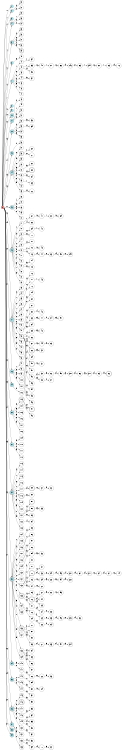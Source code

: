 digraph APTA {
__start0 [label="" shape="none"];

rankdir=LR;
size="8,5";

s0 [style="filled", color="black", fillcolor="#ff817b" shape="circle", label="0"];
s1 [style="filled", color="black", fillcolor="powderblue" shape="circle", label="1"];
s2 [style="filled", color="black", fillcolor="powderblue" shape="circle", label="2"];
s3 [style="filled", color="black", fillcolor="powderblue" shape="circle", label="3"];
s4 [style="rounded,filled", color="black", fillcolor="powderblue" shape="doublecircle", label="4"];
s5 [style="rounded,filled", color="black", fillcolor="powderblue" shape="doublecircle", label="5"];
s6 [style="filled", color="black", fillcolor="powderblue" shape="circle", label="6"];
s7 [style="filled", color="black", fillcolor="powderblue" shape="circle", label="7"];
s8 [style="filled", color="black", fillcolor="powderblue" shape="circle", label="8"];
s9 [style="filled", color="black", fillcolor="powderblue" shape="circle", label="9"];
s10 [style="filled", color="black", fillcolor="powderblue" shape="circle", label="10"];
s11 [style="filled", color="black", fillcolor="powderblue" shape="circle", label="11"];
s12 [style="filled", color="black", fillcolor="powderblue" shape="circle", label="12"];
s13 [style="filled", color="black", fillcolor="powderblue" shape="circle", label="13"];
s14 [style="rounded,filled", color="black", fillcolor="powderblue" shape="doublecircle", label="14"];
s15 [style="filled", color="black", fillcolor="powderblue" shape="circle", label="15"];
s16 [style="rounded,filled", color="black", fillcolor="powderblue" shape="doublecircle", label="16"];
s17 [style="rounded,filled", color="black", fillcolor="powderblue" shape="doublecircle", label="17"];
s18 [style="filled", color="black", fillcolor="powderblue" shape="circle", label="18"];
s19 [style="filled", color="black", fillcolor="powderblue" shape="circle", label="19"];
s20 [style="filled", color="black", fillcolor="powderblue" shape="circle", label="20"];
s21 [style="filled", color="black", fillcolor="powderblue" shape="circle", label="21"];
s22 [style="rounded,filled", color="black", fillcolor="powderblue" shape="doublecircle", label="22"];
s23 [style="rounded,filled", color="black", fillcolor="powderblue" shape="doublecircle", label="23"];
s24 [style="filled", color="black", fillcolor="powderblue" shape="circle", label="24"];
s25 [style="filled", color="black", fillcolor="powderblue" shape="circle", label="25"];
s26 [style="rounded,filled", color="black", fillcolor="powderblue" shape="doublecircle", label="26"];
s27 [style="filled", color="black", fillcolor="powderblue" shape="circle", label="27"];
s28 [style="filled", color="black", fillcolor="powderblue" shape="circle", label="28"];
s29 [style="filled", color="black", fillcolor="powderblue" shape="circle", label="29"];
s30 [style="filled", color="black", fillcolor="white" shape="circle", label="30"];
s31 [style="filled", color="black", fillcolor="white" shape="circle", label="31"];
s32 [style="filled", color="black", fillcolor="white" shape="circle", label="32"];
s33 [style="filled", color="black", fillcolor="white" shape="circle", label="33"];
s34 [style="filled", color="black", fillcolor="white" shape="circle", label="34"];
s35 [style="filled", color="black", fillcolor="white" shape="circle", label="35"];
s36 [style="filled", color="black", fillcolor="white" shape="circle", label="36"];
s37 [style="filled", color="black", fillcolor="white" shape="circle", label="37"];
s38 [style="filled", color="black", fillcolor="white" shape="circle", label="38"];
s39 [style="rounded,filled", color="black", fillcolor="white" shape="doublecircle", label="39"];
s40 [style="filled", color="black", fillcolor="white" shape="circle", label="40"];
s41 [style="filled", color="black", fillcolor="white" shape="circle", label="41"];
s42 [style="filled", color="black", fillcolor="white" shape="circle", label="42"];
s43 [style="filled", color="black", fillcolor="white" shape="circle", label="43"];
s44 [style="filled", color="black", fillcolor="white" shape="circle", label="44"];
s45 [style="filled", color="black", fillcolor="white" shape="circle", label="45"];
s46 [style="filled", color="black", fillcolor="white" shape="circle", label="46"];
s47 [style="filled", color="black", fillcolor="white" shape="circle", label="47"];
s48 [style="filled", color="black", fillcolor="white" shape="circle", label="48"];
s49 [style="filled", color="black", fillcolor="white" shape="circle", label="49"];
s50 [style="filled", color="black", fillcolor="white" shape="circle", label="50"];
s51 [style="filled", color="black", fillcolor="white" shape="circle", label="51"];
s52 [style="filled", color="black", fillcolor="white" shape="circle", label="52"];
s53 [style="filled", color="black", fillcolor="white" shape="circle", label="53"];
s54 [style="filled", color="black", fillcolor="white" shape="circle", label="54"];
s55 [style="filled", color="black", fillcolor="white" shape="circle", label="55"];
s56 [style="filled", color="black", fillcolor="white" shape="circle", label="56"];
s57 [style="filled", color="black", fillcolor="white" shape="circle", label="57"];
s58 [style="rounded,filled", color="black", fillcolor="white" shape="doublecircle", label="58"];
s59 [style="filled", color="black", fillcolor="white" shape="circle", label="59"];
s60 [style="filled", color="black", fillcolor="white" shape="circle", label="60"];
s61 [style="filled", color="black", fillcolor="white" shape="circle", label="61"];
s62 [style="filled", color="black", fillcolor="white" shape="circle", label="62"];
s63 [style="filled", color="black", fillcolor="white" shape="circle", label="63"];
s64 [style="filled", color="black", fillcolor="white" shape="circle", label="64"];
s65 [style="filled", color="black", fillcolor="white" shape="circle", label="65"];
s66 [style="filled", color="black", fillcolor="white" shape="circle", label="66"];
s67 [style="filled", color="black", fillcolor="white" shape="circle", label="67"];
s68 [style="filled", color="black", fillcolor="white" shape="circle", label="68"];
s69 [style="filled", color="black", fillcolor="white" shape="circle", label="69"];
s70 [style="filled", color="black", fillcolor="white" shape="circle", label="70"];
s71 [style="filled", color="black", fillcolor="white" shape="circle", label="71"];
s72 [style="filled", color="black", fillcolor="white" shape="circle", label="72"];
s73 [style="filled", color="black", fillcolor="white" shape="circle", label="73"];
s74 [style="filled", color="black", fillcolor="white" shape="circle", label="74"];
s75 [style="filled", color="black", fillcolor="white" shape="circle", label="75"];
s76 [style="filled", color="black", fillcolor="white" shape="circle", label="76"];
s77 [style="filled", color="black", fillcolor="white" shape="circle", label="77"];
s78 [style="filled", color="black", fillcolor="white" shape="circle", label="78"];
s79 [style="filled", color="black", fillcolor="white" shape="circle", label="79"];
s80 [style="filled", color="black", fillcolor="white" shape="circle", label="80"];
s81 [style="filled", color="black", fillcolor="white" shape="circle", label="81"];
s82 [style="filled", color="black", fillcolor="white" shape="circle", label="82"];
s83 [style="filled", color="black", fillcolor="white" shape="circle", label="83"];
s84 [style="filled", color="black", fillcolor="white" shape="circle", label="84"];
s85 [style="filled", color="black", fillcolor="white" shape="circle", label="85"];
s86 [style="filled", color="black", fillcolor="white" shape="circle", label="86"];
s87 [style="filled", color="black", fillcolor="white" shape="circle", label="87"];
s88 [style="filled", color="black", fillcolor="white" shape="circle", label="88"];
s89 [style="filled", color="black", fillcolor="white" shape="circle", label="89"];
s90 [style="filled", color="black", fillcolor="white" shape="circle", label="90"];
s91 [style="filled", color="black", fillcolor="white" shape="circle", label="91"];
s92 [style="rounded,filled", color="black", fillcolor="white" shape="doublecircle", label="92"];
s93 [style="filled", color="black", fillcolor="white" shape="circle", label="93"];
s94 [style="filled", color="black", fillcolor="white" shape="circle", label="94"];
s95 [style="filled", color="black", fillcolor="white" shape="circle", label="95"];
s96 [style="filled", color="black", fillcolor="white" shape="circle", label="96"];
s97 [style="filled", color="black", fillcolor="white" shape="circle", label="97"];
s98 [style="filled", color="black", fillcolor="white" shape="circle", label="98"];
s99 [style="filled", color="black", fillcolor="white" shape="circle", label="99"];
s100 [style="filled", color="black", fillcolor="white" shape="circle", label="100"];
s101 [style="filled", color="black", fillcolor="white" shape="circle", label="101"];
s102 [style="filled", color="black", fillcolor="white" shape="circle", label="102"];
s103 [style="rounded,filled", color="black", fillcolor="white" shape="doublecircle", label="103"];
s104 [style="filled", color="black", fillcolor="white" shape="circle", label="104"];
s105 [style="filled", color="black", fillcolor="white" shape="circle", label="105"];
s106 [style="filled", color="black", fillcolor="white" shape="circle", label="106"];
s107 [style="filled", color="black", fillcolor="white" shape="circle", label="107"];
s108 [style="filled", color="black", fillcolor="white" shape="circle", label="108"];
s109 [style="filled", color="black", fillcolor="white" shape="circle", label="109"];
s110 [style="filled", color="black", fillcolor="white" shape="circle", label="110"];
s111 [style="filled", color="black", fillcolor="white" shape="circle", label="111"];
s112 [style="filled", color="black", fillcolor="white" shape="circle", label="112"];
s113 [style="filled", color="black", fillcolor="white" shape="circle", label="113"];
s114 [style="filled", color="black", fillcolor="white" shape="circle", label="114"];
s115 [style="filled", color="black", fillcolor="white" shape="circle", label="115"];
s116 [style="filled", color="black", fillcolor="white" shape="circle", label="116"];
s117 [style="filled", color="black", fillcolor="white" shape="circle", label="117"];
s118 [style="rounded,filled", color="black", fillcolor="white" shape="doublecircle", label="118"];
s119 [style="filled", color="black", fillcolor="white" shape="circle", label="119"];
s120 [style="filled", color="black", fillcolor="white" shape="circle", label="120"];
s121 [style="filled", color="black", fillcolor="white" shape="circle", label="121"];
s122 [style="filled", color="black", fillcolor="white" shape="circle", label="122"];
s123 [style="filled", color="black", fillcolor="white" shape="circle", label="123"];
s124 [style="filled", color="black", fillcolor="white" shape="circle", label="124"];
s125 [style="filled", color="black", fillcolor="white" shape="circle", label="125"];
s126 [style="filled", color="black", fillcolor="white" shape="circle", label="126"];
s127 [style="filled", color="black", fillcolor="white" shape="circle", label="127"];
s128 [style="filled", color="black", fillcolor="white" shape="circle", label="128"];
s129 [style="filled", color="black", fillcolor="white" shape="circle", label="129"];
s130 [style="filled", color="black", fillcolor="white" shape="circle", label="130"];
s131 [style="filled", color="black", fillcolor="white" shape="circle", label="131"];
s132 [style="filled", color="black", fillcolor="white" shape="circle", label="132"];
s133 [style="rounded,filled", color="black", fillcolor="white" shape="doublecircle", label="133"];
s134 [style="filled", color="black", fillcolor="white" shape="circle", label="134"];
s135 [style="filled", color="black", fillcolor="white" shape="circle", label="135"];
s136 [style="rounded,filled", color="black", fillcolor="white" shape="doublecircle", label="136"];
s137 [style="filled", color="black", fillcolor="white" shape="circle", label="137"];
s138 [style="filled", color="black", fillcolor="white" shape="circle", label="138"];
s139 [style="filled", color="black", fillcolor="white" shape="circle", label="139"];
s140 [style="filled", color="black", fillcolor="white" shape="circle", label="140"];
s141 [style="filled", color="black", fillcolor="white" shape="circle", label="141"];
s142 [style="filled", color="black", fillcolor="white" shape="circle", label="142"];
s143 [style="filled", color="black", fillcolor="white" shape="circle", label="143"];
s144 [style="filled", color="black", fillcolor="white" shape="circle", label="144"];
s145 [style="filled", color="black", fillcolor="white" shape="circle", label="145"];
s146 [style="rounded,filled", color="black", fillcolor="white" shape="doublecircle", label="146"];
s147 [style="filled", color="black", fillcolor="white" shape="circle", label="147"];
s148 [style="filled", color="black", fillcolor="white" shape="circle", label="148"];
s149 [style="filled", color="black", fillcolor="white" shape="circle", label="149"];
s150 [style="filled", color="black", fillcolor="white" shape="circle", label="150"];
s151 [style="filled", color="black", fillcolor="white" shape="circle", label="151"];
s152 [style="filled", color="black", fillcolor="white" shape="circle", label="152"];
s153 [style="filled", color="black", fillcolor="white" shape="circle", label="153"];
s154 [style="filled", color="black", fillcolor="white" shape="circle", label="154"];
s155 [style="filled", color="black", fillcolor="white" shape="circle", label="155"];
s156 [style="filled", color="black", fillcolor="white" shape="circle", label="156"];
s157 [style="filled", color="black", fillcolor="white" shape="circle", label="157"];
s158 [style="filled", color="black", fillcolor="white" shape="circle", label="158"];
s159 [style="filled", color="black", fillcolor="white" shape="circle", label="159"];
s160 [style="filled", color="black", fillcolor="white" shape="circle", label="160"];
s161 [style="filled", color="black", fillcolor="white" shape="circle", label="161"];
s162 [style="filled", color="black", fillcolor="white" shape="circle", label="162"];
s163 [style="rounded,filled", color="black", fillcolor="white" shape="doublecircle", label="163"];
s164 [style="filled", color="black", fillcolor="white" shape="circle", label="164"];
s165 [style="filled", color="black", fillcolor="white" shape="circle", label="165"];
s166 [style="filled", color="black", fillcolor="white" shape="circle", label="166"];
s167 [style="filled", color="black", fillcolor="white" shape="circle", label="167"];
s168 [style="filled", color="black", fillcolor="white" shape="circle", label="168"];
s169 [style="filled", color="black", fillcolor="white" shape="circle", label="169"];
s170 [style="filled", color="black", fillcolor="white" shape="circle", label="170"];
s171 [style="filled", color="black", fillcolor="white" shape="circle", label="171"];
s172 [style="filled", color="black", fillcolor="white" shape="circle", label="172"];
s173 [style="filled", color="black", fillcolor="white" shape="circle", label="173"];
s174 [style="filled", color="black", fillcolor="white" shape="circle", label="174"];
s175 [style="filled", color="black", fillcolor="white" shape="circle", label="175"];
s176 [style="filled", color="black", fillcolor="white" shape="circle", label="176"];
s177 [style="filled", color="black", fillcolor="white" shape="circle", label="177"];
s178 [style="filled", color="black", fillcolor="white" shape="circle", label="178"];
s179 [style="filled", color="black", fillcolor="white" shape="circle", label="179"];
s180 [style="filled", color="black", fillcolor="white" shape="circle", label="180"];
s181 [style="filled", color="black", fillcolor="white" shape="circle", label="181"];
s182 [style="filled", color="black", fillcolor="white" shape="circle", label="182"];
s183 [style="filled", color="black", fillcolor="white" shape="circle", label="183"];
s184 [style="filled", color="black", fillcolor="white" shape="circle", label="184"];
s185 [style="filled", color="black", fillcolor="white" shape="circle", label="185"];
s186 [style="filled", color="black", fillcolor="white" shape="circle", label="186"];
s187 [style="filled", color="black", fillcolor="white" shape="circle", label="187"];
s188 [style="rounded,filled", color="black", fillcolor="white" shape="doublecircle", label="188"];
s189 [style="filled", color="black", fillcolor="white" shape="circle", label="189"];
s190 [style="rounded,filled", color="black", fillcolor="white" shape="doublecircle", label="190"];
s191 [style="filled", color="black", fillcolor="white" shape="circle", label="191"];
s192 [style="filled", color="black", fillcolor="white" shape="circle", label="192"];
s193 [style="filled", color="black", fillcolor="white" shape="circle", label="193"];
s194 [style="filled", color="black", fillcolor="white" shape="circle", label="194"];
s195 [style="filled", color="black", fillcolor="white" shape="circle", label="195"];
s196 [style="filled", color="black", fillcolor="white" shape="circle", label="196"];
s197 [style="rounded,filled", color="black", fillcolor="white" shape="doublecircle", label="197"];
s198 [style="filled", color="black", fillcolor="white" shape="circle", label="198"];
s199 [style="rounded,filled", color="black", fillcolor="white" shape="doublecircle", label="199"];
s200 [style="filled", color="black", fillcolor="white" shape="circle", label="200"];
s201 [style="rounded,filled", color="black", fillcolor="white" shape="doublecircle", label="201"];
s202 [style="rounded,filled", color="black", fillcolor="white" shape="doublecircle", label="202"];
s203 [style="filled", color="black", fillcolor="white" shape="circle", label="203"];
s204 [style="filled", color="black", fillcolor="white" shape="circle", label="204"];
s205 [style="filled", color="black", fillcolor="white" shape="circle", label="205"];
s206 [style="filled", color="black", fillcolor="white" shape="circle", label="206"];
s207 [style="filled", color="black", fillcolor="white" shape="circle", label="207"];
s208 [style="filled", color="black", fillcolor="white" shape="circle", label="208"];
s209 [style="filled", color="black", fillcolor="white" shape="circle", label="209"];
s210 [style="filled", color="black", fillcolor="white" shape="circle", label="210"];
s211 [style="filled", color="black", fillcolor="white" shape="circle", label="211"];
s212 [style="rounded,filled", color="black", fillcolor="white" shape="doublecircle", label="212"];
s213 [style="filled", color="black", fillcolor="white" shape="circle", label="213"];
s214 [style="filled", color="black", fillcolor="white" shape="circle", label="214"];
s215 [style="filled", color="black", fillcolor="white" shape="circle", label="215"];
s216 [style="rounded,filled", color="black", fillcolor="white" shape="doublecircle", label="216"];
s217 [style="filled", color="black", fillcolor="white" shape="circle", label="217"];
s218 [style="filled", color="black", fillcolor="white" shape="circle", label="218"];
s219 [style="filled", color="black", fillcolor="white" shape="circle", label="219"];
s220 [style="filled", color="black", fillcolor="white" shape="circle", label="220"];
s221 [style="filled", color="black", fillcolor="white" shape="circle", label="221"];
s222 [style="filled", color="black", fillcolor="white" shape="circle", label="222"];
s223 [style="filled", color="black", fillcolor="white" shape="circle", label="223"];
s224 [style="filled", color="black", fillcolor="white" shape="circle", label="224"];
s225 [style="filled", color="black", fillcolor="white" shape="circle", label="225"];
s226 [style="filled", color="black", fillcolor="white" shape="circle", label="226"];
s227 [style="filled", color="black", fillcolor="white" shape="circle", label="227"];
s228 [style="filled", color="black", fillcolor="white" shape="circle", label="228"];
s229 [style="filled", color="black", fillcolor="white" shape="circle", label="229"];
s230 [style="filled", color="black", fillcolor="white" shape="circle", label="230"];
s231 [style="filled", color="black", fillcolor="white" shape="circle", label="231"];
s232 [style="filled", color="black", fillcolor="white" shape="circle", label="232"];
s233 [style="filled", color="black", fillcolor="white" shape="circle", label="233"];
s234 [style="filled", color="black", fillcolor="white" shape="circle", label="234"];
s235 [style="filled", color="black", fillcolor="white" shape="circle", label="235"];
s236 [style="filled", color="black", fillcolor="white" shape="circle", label="236"];
s237 [style="filled", color="black", fillcolor="white" shape="circle", label="237"];
s238 [style="filled", color="black", fillcolor="white" shape="circle", label="238"];
s239 [style="filled", color="black", fillcolor="white" shape="circle", label="239"];
s240 [style="filled", color="black", fillcolor="white" shape="circle", label="240"];
s241 [style="filled", color="black", fillcolor="white" shape="circle", label="241"];
s242 [style="filled", color="black", fillcolor="white" shape="circle", label="242"];
s243 [style="filled", color="black", fillcolor="white" shape="circle", label="243"];
s244 [style="filled", color="black", fillcolor="white" shape="circle", label="244"];
s245 [style="filled", color="black", fillcolor="white" shape="circle", label="245"];
s246 [style="filled", color="black", fillcolor="white" shape="circle", label="246"];
s247 [style="filled", color="black", fillcolor="white" shape="circle", label="247"];
s248 [style="filled", color="black", fillcolor="white" shape="circle", label="248"];
s249 [style="filled", color="black", fillcolor="white" shape="circle", label="249"];
s250 [style="filled", color="black", fillcolor="white" shape="circle", label="250"];
s251 [style="filled", color="black", fillcolor="white" shape="circle", label="251"];
s252 [style="filled", color="black", fillcolor="white" shape="circle", label="252"];
s253 [style="filled", color="black", fillcolor="white" shape="circle", label="253"];
s254 [style="filled", color="black", fillcolor="white" shape="circle", label="254"];
s255 [style="filled", color="black", fillcolor="white" shape="circle", label="255"];
s256 [style="filled", color="black", fillcolor="white" shape="circle", label="256"];
s257 [style="filled", color="black", fillcolor="white" shape="circle", label="257"];
s258 [style="filled", color="black", fillcolor="white" shape="circle", label="258"];
s259 [style="filled", color="black", fillcolor="white" shape="circle", label="259"];
s260 [style="filled", color="black", fillcolor="white" shape="circle", label="260"];
s261 [style="filled", color="black", fillcolor="white" shape="circle", label="261"];
s262 [style="filled", color="black", fillcolor="white" shape="circle", label="262"];
s263 [style="filled", color="black", fillcolor="white" shape="circle", label="263"];
s264 [style="filled", color="black", fillcolor="white" shape="circle", label="264"];
s265 [style="filled", color="black", fillcolor="white" shape="circle", label="265"];
s266 [style="filled", color="black", fillcolor="white" shape="circle", label="266"];
s267 [style="filled", color="black", fillcolor="white" shape="circle", label="267"];
s268 [style="filled", color="black", fillcolor="white" shape="circle", label="268"];
s269 [style="filled", color="black", fillcolor="white" shape="circle", label="269"];
s270 [style="filled", color="black", fillcolor="white" shape="circle", label="270"];
s271 [style="filled", color="black", fillcolor="white" shape="circle", label="271"];
s272 [style="filled", color="black", fillcolor="white" shape="circle", label="272"];
s273 [style="filled", color="black", fillcolor="white" shape="circle", label="273"];
s274 [style="filled", color="black", fillcolor="white" shape="circle", label="274"];
s275 [style="filled", color="black", fillcolor="white" shape="circle", label="275"];
s276 [style="filled", color="black", fillcolor="white" shape="circle", label="276"];
s277 [style="filled", color="black", fillcolor="white" shape="circle", label="277"];
s278 [style="filled", color="black", fillcolor="white" shape="circle", label="278"];
s279 [style="filled", color="black", fillcolor="white" shape="circle", label="279"];
s280 [style="filled", color="black", fillcolor="white" shape="circle", label="280"];
s281 [style="filled", color="black", fillcolor="white" shape="circle", label="281"];
s282 [style="filled", color="black", fillcolor="white" shape="circle", label="282"];
s283 [style="filled", color="black", fillcolor="white" shape="circle", label="283"];
s284 [style="filled", color="black", fillcolor="white" shape="circle", label="284"];
s285 [style="filled", color="black", fillcolor="white" shape="circle", label="285"];
s286 [style="filled", color="black", fillcolor="white" shape="circle", label="286"];
s287 [style="filled", color="black", fillcolor="white" shape="circle", label="287"];
s288 [style="filled", color="black", fillcolor="white" shape="circle", label="288"];
s289 [style="filled", color="black", fillcolor="white" shape="circle", label="289"];
s290 [style="filled", color="black", fillcolor="white" shape="circle", label="290"];
s291 [style="filled", color="black", fillcolor="white" shape="circle", label="291"];
s292 [style="filled", color="black", fillcolor="white" shape="circle", label="292"];
s293 [style="filled", color="black", fillcolor="white" shape="circle", label="293"];
s294 [style="filled", color="black", fillcolor="white" shape="circle", label="294"];
s295 [style="filled", color="black", fillcolor="white" shape="circle", label="295"];
s296 [style="filled", color="black", fillcolor="white" shape="circle", label="296"];
s297 [style="filled", color="black", fillcolor="white" shape="circle", label="297"];
s298 [style="filled", color="black", fillcolor="white" shape="circle", label="298"];
s299 [style="filled", color="black", fillcolor="white" shape="circle", label="299"];
s300 [style="filled", color="black", fillcolor="white" shape="circle", label="300"];
s301 [style="filled", color="black", fillcolor="white" shape="circle", label="301"];
s302 [style="filled", color="black", fillcolor="white" shape="circle", label="302"];
s303 [style="filled", color="black", fillcolor="white" shape="circle", label="303"];
s304 [style="filled", color="black", fillcolor="white" shape="circle", label="304"];
s305 [style="filled", color="black", fillcolor="white" shape="circle", label="305"];
s306 [style="filled", color="black", fillcolor="white" shape="circle", label="306"];
s307 [style="filled", color="black", fillcolor="white" shape="circle", label="307"];
s308 [style="filled", color="black", fillcolor="white" shape="circle", label="308"];
s309 [style="filled", color="black", fillcolor="white" shape="circle", label="309"];
s310 [style="filled", color="black", fillcolor="white" shape="circle", label="310"];
s311 [style="filled", color="black", fillcolor="white" shape="circle", label="311"];
s312 [style="filled", color="black", fillcolor="white" shape="circle", label="312"];
s313 [style="filled", color="black", fillcolor="white" shape="circle", label="313"];
s314 [style="filled", color="black", fillcolor="white" shape="circle", label="314"];
s315 [style="filled", color="black", fillcolor="white" shape="circle", label="315"];
s316 [style="rounded,filled", color="black", fillcolor="white" shape="doublecircle", label="316"];
s317 [style="filled", color="black", fillcolor="white" shape="circle", label="317"];
s318 [style="filled", color="black", fillcolor="white" shape="circle", label="318"];
s319 [style="filled", color="black", fillcolor="white" shape="circle", label="319"];
s0 -> s1 [label="0"];
s0 -> s2 [label="1"];
s0 -> s3 [label="2"];
s0 -> s4 [label="4"];
s0 -> s5 [label="5"];
s0 -> s6 [label="6"];
s0 -> s7 [label="7"];
s0 -> s8 [label="9"];
s0 -> s9 [label="10"];
s0 -> s10 [label="12"];
s0 -> s11 [label="13"];
s0 -> s12 [label="14"];
s0 -> s13 [label="15"];
s0 -> s14 [label="16"];
s0 -> s15 [label="17"];
s0 -> s16 [label="18"];
s0 -> s17 [label="19"];
s0 -> s18 [label="20"];
s0 -> s19 [label="21"];
s0 -> s20 [label="22"];
s0 -> s21 [label="23"];
s0 -> s22 [label="24"];
s0 -> s23 [label="25"];
s0 -> s24 [label="26"];
s0 -> s25 [label="27"];
s0 -> s26 [label="28"];
s0 -> s27 [label="29"];
s0 -> s28 [label="30"];
s0 -> s29 [label="31"];
s2 -> s30 [label="5"];
s2 -> s31 [label="6"];
s4 -> s32 [label="7"];
s4 -> s33 [label="19"];
s4 -> s34 [label="27"];
s5 -> s35 [label="3"];
s5 -> s36 [label="16"];
s5 -> s37 [label="19"];
s5 -> s38 [label="24"];
s5 -> s39 [label="25"];
s6 -> s40 [label="28"];
s7 -> s41 [label="1"];
s7 -> s42 [label="18"];
s7 -> s43 [label="19"];
s7 -> s44 [label="22"];
s7 -> s45 [label="24"];
s7 -> s46 [label="25"];
s7 -> s47 [label="27"];
s10 -> s48 [label="9"];
s11 -> s49 [label="14"];
s11 -> s50 [label="16"];
s11 -> s51 [label="19"];
s12 -> s52 [label="5"];
s12 -> s53 [label="7"];
s12 -> s54 [label="19"];
s12 -> s55 [label="25"];
s13 -> s56 [label="19"];
s14 -> s57 [label="18"];
s14 -> s58 [label="19"];
s14 -> s59 [label="20"];
s14 -> s60 [label="23"];
s14 -> s61 [label="24"];
s14 -> s62 [label="25"];
s14 -> s63 [label="27"];
s14 -> s64 [label="28"];
s14 -> s65 [label="29"];
s15 -> s66 [label="4"];
s15 -> s67 [label="16"];
s15 -> s68 [label="18"];
s15 -> s69 [label="19"];
s15 -> s70 [label="20"];
s16 -> s71 [label="4"];
s16 -> s72 [label="5"];
s16 -> s73 [label="7"];
s16 -> s74 [label="16"];
s16 -> s75 [label="17"];
s16 -> s76 [label="19"];
s16 -> s77 [label="21"];
s16 -> s78 [label="22"];
s16 -> s79 [label="24"];
s16 -> s80 [label="25"];
s16 -> s81 [label="27"];
s16 -> s82 [label="28"];
s17 -> s83 [label="5"];
s17 -> s84 [label="7"];
s17 -> s85 [label="16"];
s17 -> s86 [label="17"];
s17 -> s87 [label="18"];
s17 -> s88 [label="20"];
s17 -> s89 [label="21"];
s17 -> s90 [label="22"];
s17 -> s91 [label="24"];
s17 -> s92 [label="25"];
s17 -> s93 [label="27"];
s17 -> s94 [label="28"];
s17 -> s95 [label="29"];
s17 -> s96 [label="31"];
s18 -> s97 [label="7"];
s18 -> s98 [label="16"];
s18 -> s99 [label="18"];
s18 -> s100 [label="19"];
s18 -> s101 [label="25"];
s19 -> s102 [label="19"];
s20 -> s103 [label="19"];
s20 -> s104 [label="23"];
s20 -> s105 [label="24"];
s20 -> s106 [label="25"];
s20 -> s107 [label="28"];
s20 -> s108 [label="29"];
s21 -> s109 [label="19"];
s21 -> s110 [label="22"];
s21 -> s111 [label="24"];
s21 -> s112 [label="25"];
s22 -> s113 [label="5"];
s22 -> s114 [label="7"];
s22 -> s115 [label="16"];
s22 -> s116 [label="17"];
s22 -> s117 [label="18"];
s22 -> s118 [label="19"];
s22 -> s119 [label="22"];
s22 -> s120 [label="23"];
s22 -> s121 [label="25"];
s22 -> s122 [label="27"];
s22 -> s123 [label="29"];
s23 -> s124 [label="0"];
s23 -> s125 [label="5"];
s23 -> s126 [label="7"];
s23 -> s127 [label="13"];
s23 -> s128 [label="14"];
s23 -> s129 [label="15"];
s23 -> s130 [label="16"];
s23 -> s131 [label="17"];
s23 -> s132 [label="18"];
s23 -> s133 [label="19"];
s23 -> s134 [label="22"];
s23 -> s135 [label="23"];
s23 -> s136 [label="24"];
s23 -> s137 [label="27"];
s23 -> s138 [label="28"];
s23 -> s139 [label="29"];
s24 -> s140 [label="25"];
s24 -> s141 [label="27"];
s25 -> s142 [label="18"];
s25 -> s143 [label="19"];
s25 -> s144 [label="31"];
s26 -> s145 [label="18"];
s26 -> s146 [label="19"];
s26 -> s147 [label="23"];
s26 -> s148 [label="24"];
s26 -> s149 [label="25"];
s26 -> s150 [label="29"];
s27 -> s151 [label="19"];
s27 -> s152 [label="25"];
s27 -> s153 [label="28"];
s41 -> s154 [label="4"];
s42 -> s155 [label="7"];
s42 -> s156 [label="19"];
s44 -> s157 [label="25"];
s52 -> s158 [label="25"];
s53 -> s159 [label="19"];
s58 -> s160 [label="0"];
s58 -> s161 [label="20"];
s61 -> s162 [label="25"];
s62 -> s163 [label="19"];
s62 -> s164 [label="28"];
s63 -> s165 [label="7"];
s65 -> s166 [label="19"];
s71 -> s167 [label="7"];
s71 -> s168 [label="14"];
s73 -> s169 [label="18"];
s73 -> s170 [label="28"];
s75 -> s171 [label="19"];
s76 -> s172 [label="17"];
s76 -> s173 [label="18"];
s79 -> s174 [label="25"];
s79 -> s175 [label="28"];
s83 -> s176 [label="19"];
s84 -> s177 [label="18"];
s85 -> s178 [label="5"];
s87 -> s179 [label="25"];
s87 -> s180 [label="27"];
s90 -> s181 [label="19"];
s91 -> s182 [label="16"];
s91 -> s183 [label="19"];
s91 -> s184 [label="25"];
s92 -> s185 [label="14"];
s92 -> s186 [label="17"];
s92 -> s187 [label="18"];
s92 -> s188 [label="19"];
s92 -> s189 [label="23"];
s92 -> s190 [label="24"];
s92 -> s191 [label="27"];
s92 -> s192 [label="28"];
s92 -> s193 [label="31"];
s95 -> s194 [label="19"];
s98 -> s195 [label="25"];
s99 -> s196 [label="19"];
s103 -> s197 [label="22"];
s103 -> s198 [label="25"];
s117 -> s199 [label="24"];
s118 -> s200 [label="28"];
s121 -> s201 [label="19"];
s121 -> s202 [label="24"];
s121 -> s203 [label="28"];
s122 -> s204 [label="14"];
s126 -> s205 [label="19"];
s127 -> s206 [label="11"];
s128 -> s207 [label="19"];
s128 -> s208 [label="25"];
s129 -> s209 [label="19"];
s132 -> s210 [label="5"];
s132 -> s211 [label="17"];
s132 -> s212 [label="19"];
s132 -> s213 [label="24"];
s132 -> s214 [label="25"];
s133 -> s215 [label="16"];
s133 -> s216 [label="25"];
s133 -> s217 [label="28"];
s134 -> s218 [label="16"];
s134 -> s219 [label="23"];
s136 -> s220 [label="5"];
s136 -> s221 [label="7"];
s136 -> s222 [label="16"];
s136 -> s223 [label="25"];
s138 -> s224 [label="22"];
s138 -> s225 [label="24"];
s138 -> s226 [label="25"];
s138 -> s227 [label="29"];
s141 -> s228 [label="25"];
s142 -> s229 [label="17"];
s143 -> s230 [label="25"];
s144 -> s231 [label="28"];
s145 -> s232 [label="25"];
s148 -> s233 [label="25"];
s149 -> s234 [label="19"];
s149 -> s235 [label="24"];
s149 -> s236 [label="28"];
s150 -> s237 [label="25"];
s152 -> s238 [label="19"];
s152 -> s239 [label="28"];
s155 -> s240 [label="18"];
s167 -> s241 [label="18"];
s169 -> s242 [label="7"];
s172 -> s243 [label="18"];
s173 -> s244 [label="19"];
s177 -> s245 [label="7"];
s182 -> s246 [label="14"];
s183 -> s247 [label="25"];
s185 -> s248 [label="25"];
s187 -> s249 [label="16"];
s188 -> s250 [label="25"];
s190 -> s251 [label="18"];
s192 -> s252 [label="24"];
s192 -> s253 [label="25"];
s199 -> s254 [label="18"];
s202 -> s255 [label="25"];
s209 -> s256 [label="26"];
s212 -> s257 [label="18"];
s212 -> s258 [label="24"];
s213 -> s259 [label="18"];
s214 -> s260 [label="18"];
s216 -> s261 [label="19"];
s216 -> s262 [label="24"];
s216 -> s263 [label="29"];
s217 -> s264 [label="29"];
s218 -> s265 [label="5"];
s219 -> s266 [label="22"];
s223 -> s267 [label="24"];
s228 -> s268 [label="28"];
s230 -> s269 [label="18"];
s239 -> s270 [label="19"];
s240 -> s271 [label="7"];
s241 -> s272 [label="7"];
s244 -> s273 [label="18"];
s247 -> s274 [label="24"];
s249 -> s275 [label="22"];
s252 -> s276 [label="25"];
s253 -> s277 [label="24"];
s254 -> s278 [label="19"];
s258 -> s279 [label="18"];
s259 -> s280 [label="25"];
s261 -> s281 [label="25"];
s264 -> s282 [label="19"];
s265 -> s283 [label="16"];
s266 -> s284 [label="19"];
s267 -> s285 [label="25"];
s268 -> s286 [label="29"];
s270 -> s287 [label="25"];
s271 -> s288 [label="18"];
s272 -> s289 [label="18"];
s273 -> s290 [label="19"];
s274 -> s291 [label="25"];
s276 -> s292 [label="24"];
s279 -> s293 [label="19"];
s280 -> s294 [label="28"];
s281 -> s295 [label="18"];
s283 -> s296 [label="19"];
s285 -> s297 [label="24"];
s288 -> s298 [label="19"];
s290 -> s299 [label="18"];
s292 -> s300 [label="25"];
s293 -> s301 [label="24"];
s294 -> s302 [label="29"];
s296 -> s303 [label="28"];
s297 -> s304 [label="25"];
s298 -> s305 [label="27"];
s300 -> s306 [label="24"];
s301 -> s307 [label="19"];
s303 -> s308 [label="19"];
s305 -> s309 [label="7"];
s306 -> s310 [label="25"];
s307 -> s311 [label="24"];
s309 -> s312 [label="18"];
s310 -> s313 [label="24"];
s311 -> s314 [label="18"];
s312 -> s315 [label="7"];
s313 -> s316 [label="19"];
s314 -> s317 [label="24"];
s315 -> s318 [label="19"];
s317 -> s319 [label="18"];

}